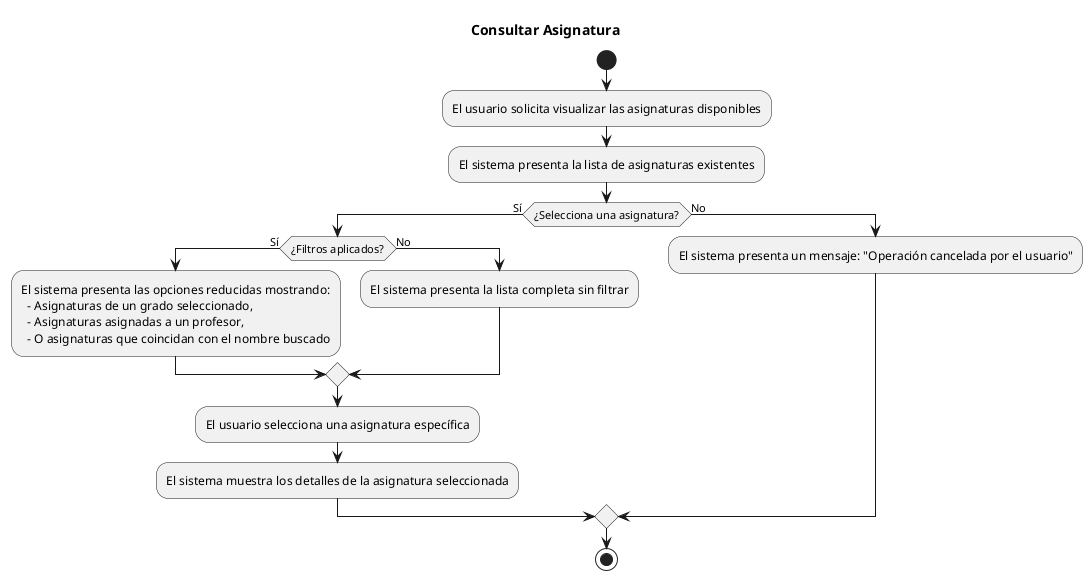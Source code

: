 @startuml

title Consultar Asignatura

start
:El usuario solicita visualizar las asignaturas disponibles;
:El sistema presenta la lista de asignaturas existentes;
if (¿Selecciona una asignatura?) then (Sí)
if (¿Filtros aplicados?) then (Sí)
  :El sistema presenta las opciones reducidas mostrando:
    - Asignaturas de un grado seleccionado,
    - Asignaturas asignadas a un profesor,
    - O asignaturas que coincidan con el nombre buscado;
else (No)
  :El sistema presenta la lista completa sin filtrar;
endif
:El usuario selecciona una asignatura específica;
:El sistema muestra los detalles de la asignatura seleccionada;
else (No)
:El sistema presenta un mensaje: "Operación cancelada por el usuario";
endif
stop
@enduml